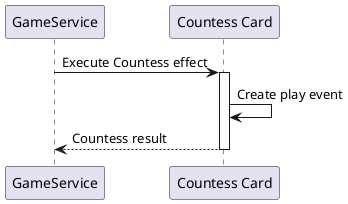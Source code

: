 @startuml CountessCardPlay

participant "GameService" as GameSvc
participant "Countess Card" as Countess

GameSvc -> Countess: Execute Countess effect
activate Countess
Countess -> Countess: Create play event
Countess --> GameSvc: Countess result
deactivate Countess

@enduml 